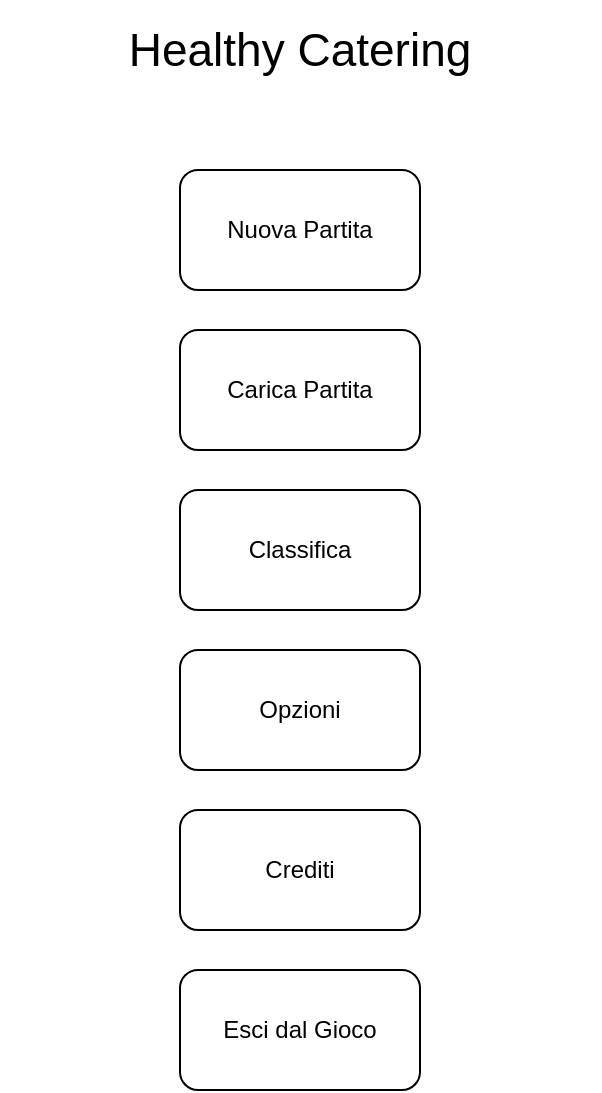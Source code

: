 <mxfile version="17.5.0" type="device"><diagram id="u2xqNWCcZT6Zx0NnnoJK" name="Page-1"><mxGraphModel dx="462" dy="701" grid="1" gridSize="10" guides="1" tooltips="1" connect="1" arrows="1" fold="1" page="1" pageScale="1" pageWidth="827" pageHeight="1169" math="0" shadow="0"><root><mxCell id="0"/><mxCell id="1" parent="0"/><mxCell id="-qWk9D2lYr1B211Cd-G_-1" value="Nuova Partita" style="rounded=1;whiteSpace=wrap;html=1;" vertex="1" parent="1"><mxGeometry x="200" y="125" width="120" height="60" as="geometry"/></mxCell><mxCell id="-qWk9D2lYr1B211Cd-G_-2" value="Carica Partita" style="rounded=1;whiteSpace=wrap;html=1;" vertex="1" parent="1"><mxGeometry x="200" y="205" width="120" height="60" as="geometry"/></mxCell><mxCell id="-qWk9D2lYr1B211Cd-G_-3" value="Classifica" style="rounded=1;whiteSpace=wrap;html=1;" vertex="1" parent="1"><mxGeometry x="200" y="285" width="120" height="60" as="geometry"/></mxCell><mxCell id="-qWk9D2lYr1B211Cd-G_-4" value="Opzioni" style="rounded=1;whiteSpace=wrap;html=1;" vertex="1" parent="1"><mxGeometry x="200" y="365" width="120" height="60" as="geometry"/></mxCell><mxCell id="-qWk9D2lYr1B211Cd-G_-5" value="Crediti" style="rounded=1;whiteSpace=wrap;html=1;" vertex="1" parent="1"><mxGeometry x="200" y="445" width="120" height="60" as="geometry"/></mxCell><mxCell id="-qWk9D2lYr1B211Cd-G_-6" value="Esci dal Gioco" style="rounded=1;whiteSpace=wrap;html=1;" vertex="1" parent="1"><mxGeometry x="200" y="525" width="120" height="60" as="geometry"/></mxCell><mxCell id="-qWk9D2lYr1B211Cd-G_-7" value="&lt;font style=&quot;font-size: 23px&quot;&gt;Healthy Catering&lt;/font&gt;" style="text;html=1;strokeColor=none;fillColor=none;align=center;verticalAlign=middle;whiteSpace=wrap;rounded=0;" vertex="1" parent="1"><mxGeometry x="110" y="40" width="300" height="50" as="geometry"/></mxCell></root></mxGraphModel></diagram></mxfile>